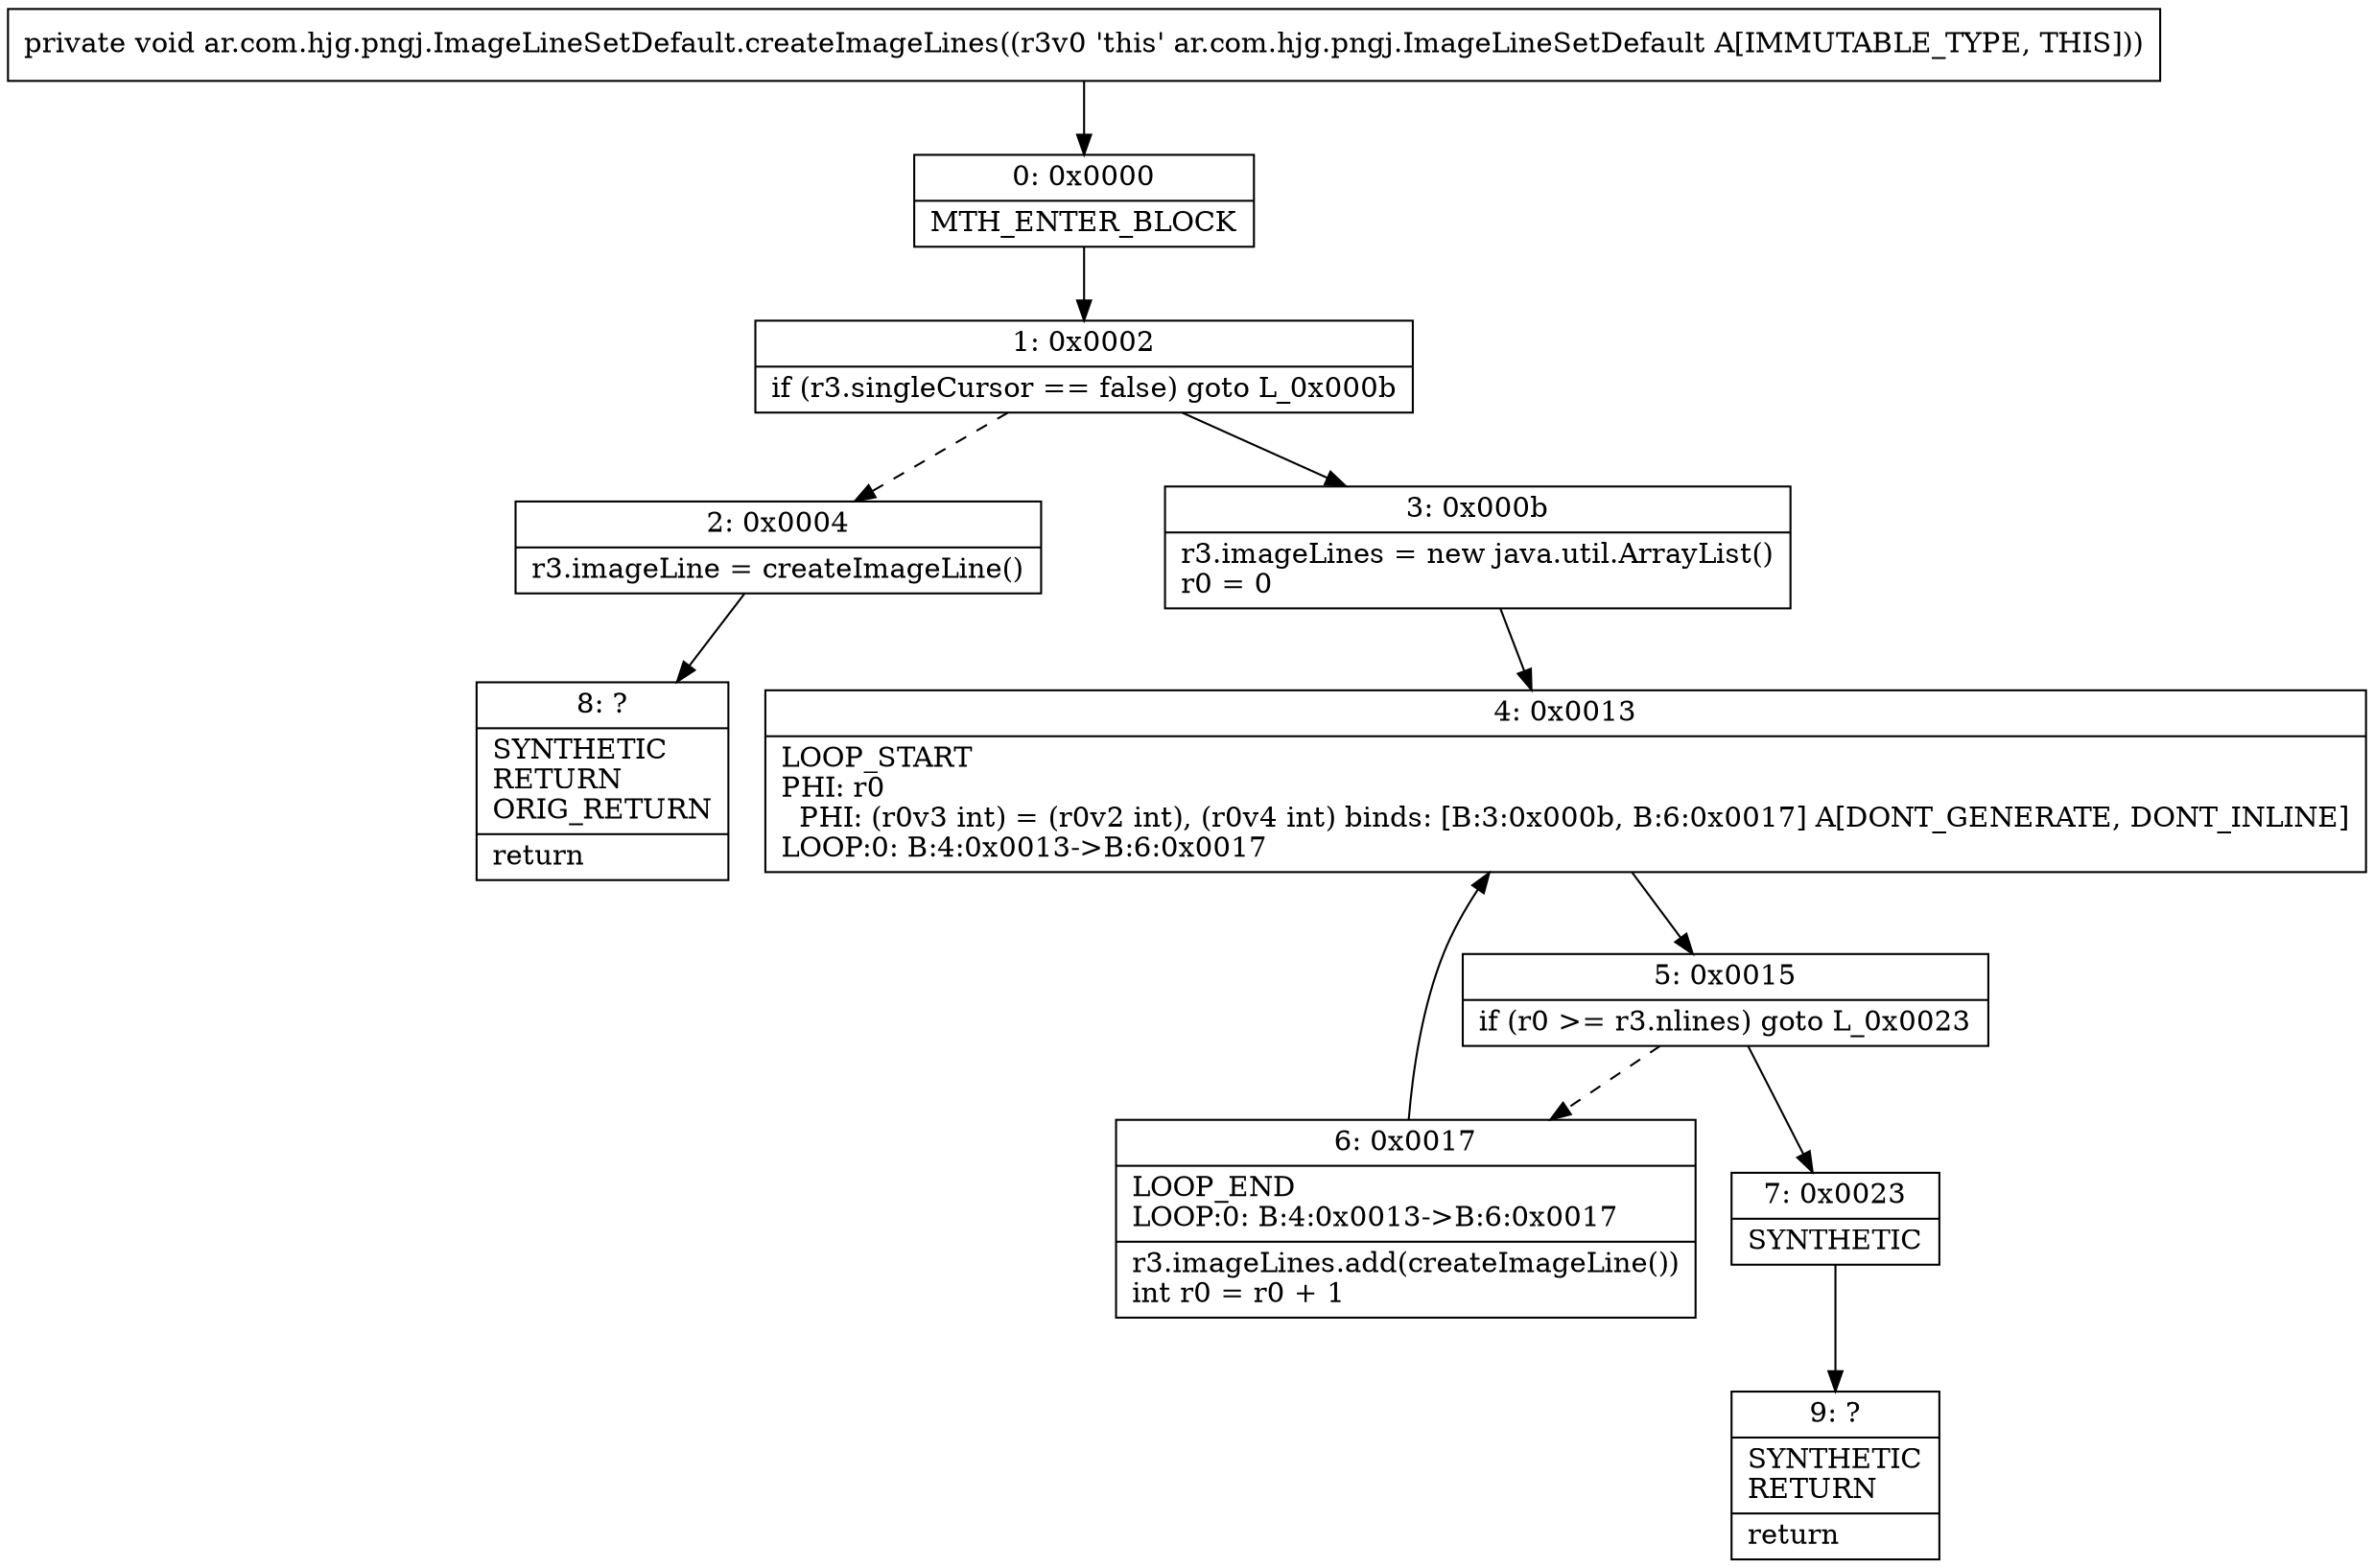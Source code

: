 digraph "CFG forar.com.hjg.pngj.ImageLineSetDefault.createImageLines()V" {
Node_0 [shape=record,label="{0\:\ 0x0000|MTH_ENTER_BLOCK\l}"];
Node_1 [shape=record,label="{1\:\ 0x0002|if (r3.singleCursor == false) goto L_0x000b\l}"];
Node_2 [shape=record,label="{2\:\ 0x0004|r3.imageLine = createImageLine()\l}"];
Node_3 [shape=record,label="{3\:\ 0x000b|r3.imageLines = new java.util.ArrayList()\lr0 = 0\l}"];
Node_4 [shape=record,label="{4\:\ 0x0013|LOOP_START\lPHI: r0 \l  PHI: (r0v3 int) = (r0v2 int), (r0v4 int) binds: [B:3:0x000b, B:6:0x0017] A[DONT_GENERATE, DONT_INLINE]\lLOOP:0: B:4:0x0013\-\>B:6:0x0017\l}"];
Node_5 [shape=record,label="{5\:\ 0x0015|if (r0 \>= r3.nlines) goto L_0x0023\l}"];
Node_6 [shape=record,label="{6\:\ 0x0017|LOOP_END\lLOOP:0: B:4:0x0013\-\>B:6:0x0017\l|r3.imageLines.add(createImageLine())\lint r0 = r0 + 1\l}"];
Node_7 [shape=record,label="{7\:\ 0x0023|SYNTHETIC\l}"];
Node_8 [shape=record,label="{8\:\ ?|SYNTHETIC\lRETURN\lORIG_RETURN\l|return\l}"];
Node_9 [shape=record,label="{9\:\ ?|SYNTHETIC\lRETURN\l|return\l}"];
MethodNode[shape=record,label="{private void ar.com.hjg.pngj.ImageLineSetDefault.createImageLines((r3v0 'this' ar.com.hjg.pngj.ImageLineSetDefault A[IMMUTABLE_TYPE, THIS])) }"];
MethodNode -> Node_0;
Node_0 -> Node_1;
Node_1 -> Node_2[style=dashed];
Node_1 -> Node_3;
Node_2 -> Node_8;
Node_3 -> Node_4;
Node_4 -> Node_5;
Node_5 -> Node_6[style=dashed];
Node_5 -> Node_7;
Node_6 -> Node_4;
Node_7 -> Node_9;
}

